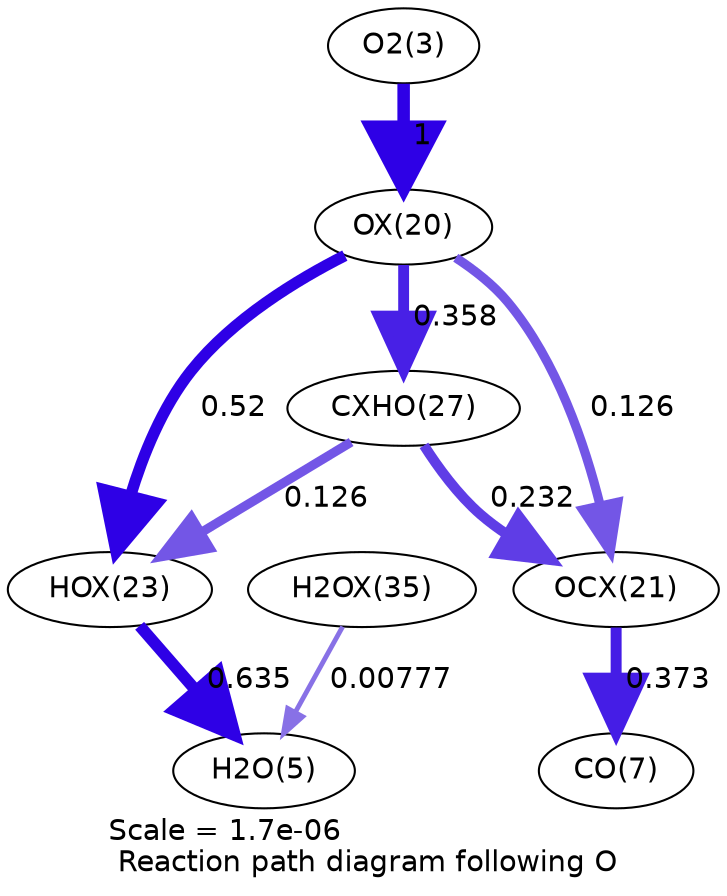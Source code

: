 digraph reaction_paths {
center=1;
s5 -> s23[fontname="Helvetica", penwidth=6, arrowsize=3, color="0.7, 1.5, 0.9"
, label=" 1"];
s23 -> s26[fontname="Helvetica", penwidth=5.51, arrowsize=2.75, color="0.7, 1.02, 0.9"
, label=" 0.52"];
s23 -> s29[fontname="Helvetica", penwidth=5.22, arrowsize=2.61, color="0.7, 0.858, 0.9"
, label=" 0.358"];
s23 -> s24[fontname="Helvetica", penwidth=4.44, arrowsize=2.22, color="0.7, 0.626, 0.9"
, label=" 0.126"];
s26 -> s7[fontname="Helvetica", penwidth=5.66, arrowsize=2.83, color="0.7, 1.14, 0.9"
, label=" 0.635"];
s29 -> s26[fontname="Helvetica", penwidth=4.44, arrowsize=2.22, color="0.7, 0.626, 0.9"
, label=" 0.126"];
s32 -> s7[fontname="Helvetica", penwidth=2.33, arrowsize=1.17, color="0.7, 0.508, 0.9"
, label=" 0.00777"];
s29 -> s24[fontname="Helvetica", penwidth=4.9, arrowsize=2.45, color="0.7, 0.732, 0.9"
, label=" 0.232"];
s24 -> s9[fontname="Helvetica", penwidth=5.26, arrowsize=2.63, color="0.7, 0.873, 0.9"
, label=" 0.373"];
s5 [ fontname="Helvetica", label="O2(3)"];
s7 [ fontname="Helvetica", label="H2O(5)"];
s9 [ fontname="Helvetica", label="CO(7)"];
s23 [ fontname="Helvetica", label="OX(20)"];
s24 [ fontname="Helvetica", label="OCX(21)"];
s26 [ fontname="Helvetica", label="HOX(23)"];
s29 [ fontname="Helvetica", label="CXHO(27)"];
s32 [ fontname="Helvetica", label="H2OX(35)"];
 label = "Scale = 1.7e-06\l Reaction path diagram following O";
 fontname = "Helvetica";
}
